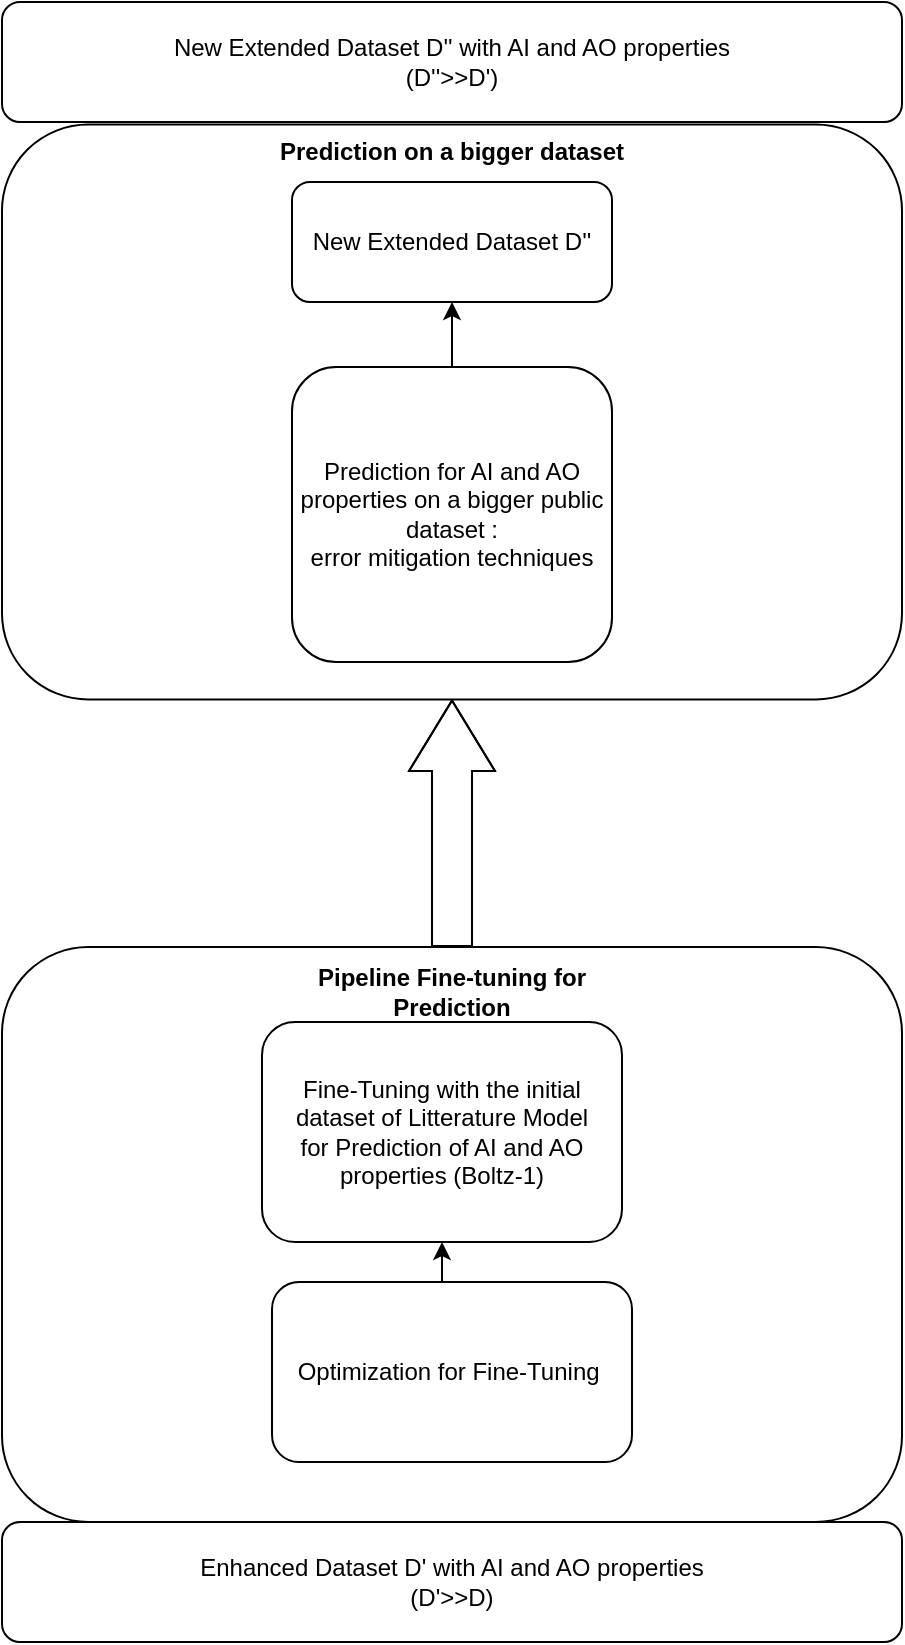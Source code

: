 <mxfile version="26.0.6">
  <diagram name="Page-1" id="Sxj8IKX6KYS_OcdlQ4ZV">
    <mxGraphModel dx="1674" dy="1846" grid="1" gridSize="10" guides="1" tooltips="1" connect="1" arrows="1" fold="1" page="1" pageScale="1" pageWidth="850" pageHeight="1100" math="0" shadow="0">
      <root>
        <mxCell id="0" />
        <mxCell id="1" parent="0" />
        <mxCell id="unDtKZzl3FnLT_fI_RJo-2" value="" style="rounded=1;whiteSpace=wrap;html=1;fillColor=#FFFFFF;rotation=90;" vertex="1" parent="1">
          <mxGeometry x="196.25" y="321.25" width="287.5" height="450" as="geometry" />
        </mxCell>
        <mxCell id="unDtKZzl3FnLT_fI_RJo-3" value="&lt;b class=&quot;custom-cursor-default-hover&quot;&gt;Pipeline Fine-tuning for Prediction&lt;/b&gt;" style="text;html=1;align=center;verticalAlign=middle;whiteSpace=wrap;rounded=0;" vertex="1" parent="1">
          <mxGeometry x="250" y="410" width="180" height="30" as="geometry" />
        </mxCell>
        <mxCell id="unDtKZzl3FnLT_fI_RJo-13" style="edgeStyle=orthogonalEdgeStyle;rounded=0;orthogonalLoop=1;jettySize=auto;html=1;exitX=0.5;exitY=0;exitDx=0;exitDy=0;entryX=0.5;entryY=1;entryDx=0;entryDy=0;" edge="1" parent="1" source="unDtKZzl3FnLT_fI_RJo-4" target="unDtKZzl3FnLT_fI_RJo-5">
          <mxGeometry relative="1" as="geometry" />
        </mxCell>
        <mxCell id="unDtKZzl3FnLT_fI_RJo-4" value="Optimization for Fine-Tuning&amp;nbsp;" style="rounded=1;whiteSpace=wrap;html=1;" vertex="1" parent="1">
          <mxGeometry x="250" y="570" width="180" height="90" as="geometry" />
        </mxCell>
        <mxCell id="unDtKZzl3FnLT_fI_RJo-5" value="Fine-Tuning with the initial dataset of Litterature Model&lt;div class=&quot;custom-cursor-default-hover&quot;&gt;for Prediction of AI and AO properties (Boltz-1)&lt;/div&gt;" style="rounded=1;whiteSpace=wrap;html=1;" vertex="1" parent="1">
          <mxGeometry x="245" y="440" width="180" height="110" as="geometry" />
        </mxCell>
        <mxCell id="unDtKZzl3FnLT_fI_RJo-6" value="" style="rounded=1;whiteSpace=wrap;html=1;fillColor=#FFFFFF;rotation=90;" vertex="1" parent="1">
          <mxGeometry x="196.25" y="-90" width="287.5" height="450" as="geometry" />
        </mxCell>
        <mxCell id="unDtKZzl3FnLT_fI_RJo-7" value="" style="shape=flexArrow;endArrow=classic;html=1;rounded=0;entryX=1;entryY=0.5;entryDx=0;entryDy=0;exitX=0;exitY=0.5;exitDx=0;exitDy=0;endWidth=22;endSize=11.42;width=20;" edge="1" parent="1" source="unDtKZzl3FnLT_fI_RJo-2" target="unDtKZzl3FnLT_fI_RJo-6">
          <mxGeometry width="50" height="50" relative="1" as="geometry">
            <mxPoint x="340" y="400" as="sourcePoint" />
            <mxPoint x="380" y="350" as="targetPoint" />
            <Array as="points">
              <mxPoint x="340" y="370" />
              <mxPoint x="340" y="340" />
            </Array>
          </mxGeometry>
        </mxCell>
        <mxCell id="unDtKZzl3FnLT_fI_RJo-14" style="edgeStyle=orthogonalEdgeStyle;rounded=0;orthogonalLoop=1;jettySize=auto;html=1;exitX=0.5;exitY=0;exitDx=0;exitDy=0;" edge="1" parent="1" source="unDtKZzl3FnLT_fI_RJo-8" target="unDtKZzl3FnLT_fI_RJo-10">
          <mxGeometry relative="1" as="geometry" />
        </mxCell>
        <mxCell id="unDtKZzl3FnLT_fI_RJo-8" value="Prediction for AI and AO properties on a bigger public dataset :&lt;div&gt;error mitigation techniques&lt;/div&gt;" style="rounded=1;whiteSpace=wrap;html=1;" vertex="1" parent="1">
          <mxGeometry x="260" y="112.5" width="160" height="147.5" as="geometry" />
        </mxCell>
        <mxCell id="unDtKZzl3FnLT_fI_RJo-9" value="&lt;b&gt;Prediction on a bigger dataset&lt;/b&gt;" style="text;html=1;align=center;verticalAlign=middle;whiteSpace=wrap;rounded=0;" vertex="1" parent="1">
          <mxGeometry x="250" y="-10" width="180" height="30" as="geometry" />
        </mxCell>
        <mxCell id="unDtKZzl3FnLT_fI_RJo-10" value="New Extended Dataset D&#39;&#39;" style="rounded=1;whiteSpace=wrap;html=1;" vertex="1" parent="1">
          <mxGeometry x="260" y="20" width="160" height="60" as="geometry" />
        </mxCell>
        <mxCell id="unDtKZzl3FnLT_fI_RJo-11" value="Enhanced Dataset D&#39; with AI and AO properties&lt;div&gt;(D&#39;&amp;gt;&amp;gt;D)&lt;/div&gt;" style="rounded=1;whiteSpace=wrap;html=1;" vertex="1" parent="1">
          <mxGeometry x="115" y="690" width="450" height="60" as="geometry" />
        </mxCell>
        <mxCell id="unDtKZzl3FnLT_fI_RJo-15" value="New Extended Dataset D&#39;&#39; with AI and AO properties&lt;div&gt;(D&#39;&#39;&amp;gt;&amp;gt;D&#39;)&lt;/div&gt;" style="rounded=1;whiteSpace=wrap;html=1;" vertex="1" parent="1">
          <mxGeometry x="115" y="-70" width="450" height="60" as="geometry" />
        </mxCell>
      </root>
    </mxGraphModel>
  </diagram>
</mxfile>
